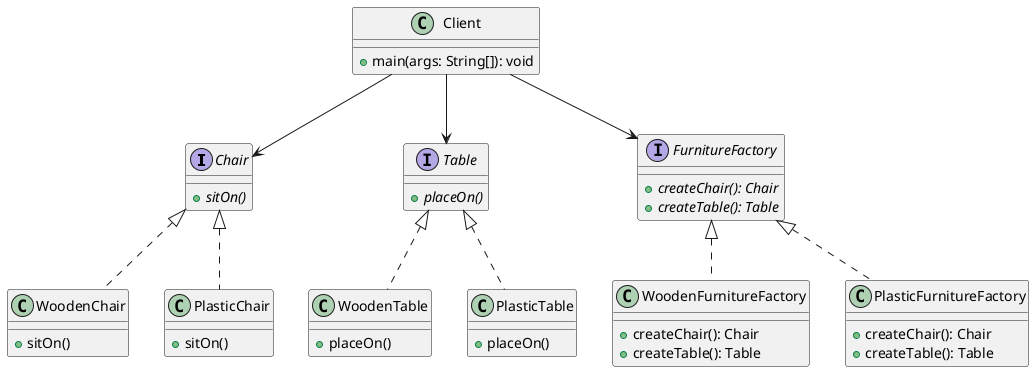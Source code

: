 @startuml AbstractFactory

interface Chair {
    {abstract} + sitOn()
}

interface Table {
    {abstract} + placeOn()
}

class WoodenChair {
    + sitOn()
}

class PlasticChair {
    + sitOn()
}

class WoodenTable {
    + placeOn()
}

class PlasticTable {
    + placeOn()
}

interface FurnitureFactory {
    {abstract} + createChair(): Chair
    {abstract} + createTable(): Table
}

class WoodenFurnitureFactory {
    + createChair(): Chair
    + createTable(): Table
}

class PlasticFurnitureFactory {
    + createChair(): Chair
    + createTable(): Table
}

class Client {
    + main(args: String[]): void
}

FurnitureFactory <|.. WoodenFurnitureFactory
FurnitureFactory <|.. PlasticFurnitureFactory

Chair <|.. WoodenChair
Chair <|.. PlasticChair
Table <|.. WoodenTable
Table <|.. PlasticTable

Client --> FurnitureFactory
Client --> Chair
Client --> Table

@enduml
